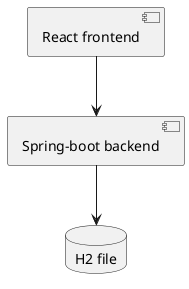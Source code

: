 @startuml neomemorizer-components
[Spring-boot backend] as Comp1
[React frontend] as Comp2
database "H2 file" as Comp3

Comp2 --> Comp1
Comp1 --> Comp3

@enduml